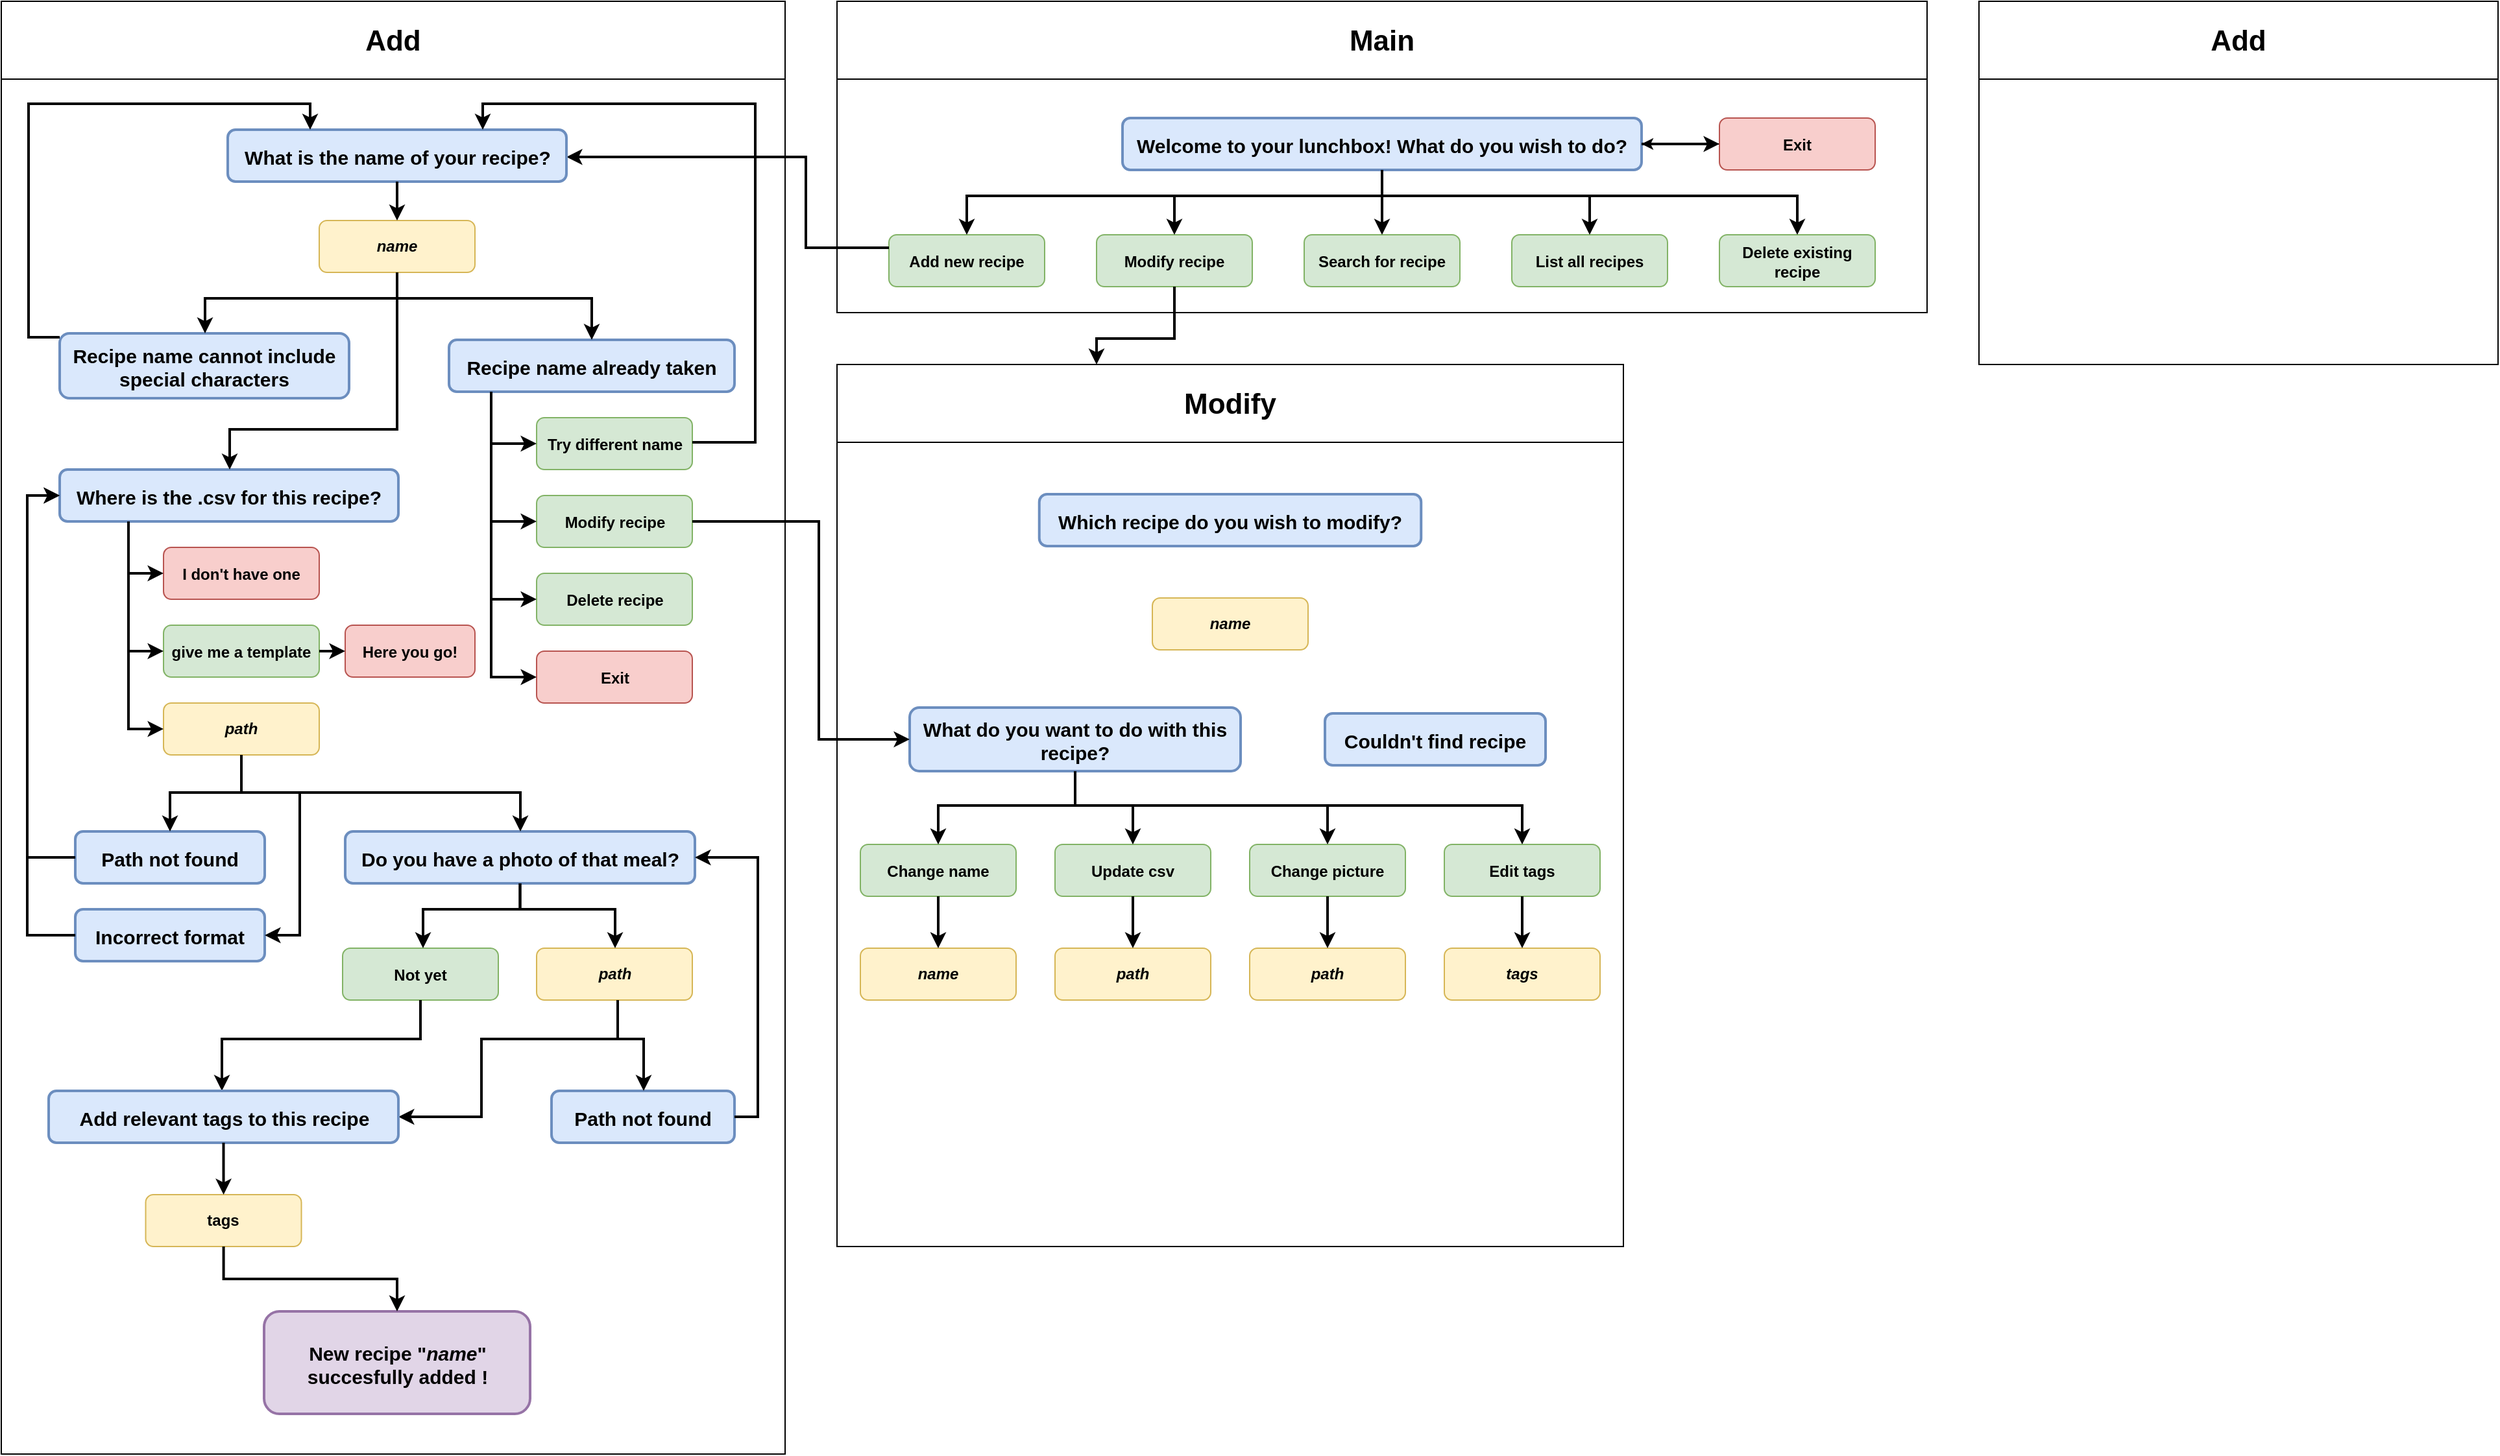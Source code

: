 <mxfile version="24.7.7">
  <diagram id="C5RBs43oDa-KdzZeNtuy" name="Page-1">
    <mxGraphModel dx="2597" dy="1165" grid="1" gridSize="10" guides="1" tooltips="1" connect="1" arrows="1" fold="1" page="1" pageScale="1" pageWidth="827" pageHeight="1169" math="0" shadow="0">
      <root>
        <mxCell id="WIyWlLk6GJQsqaUBKTNV-0" />
        <mxCell id="WIyWlLk6GJQsqaUBKTNV-1" parent="WIyWlLk6GJQsqaUBKTNV-0" />
        <mxCell id="BRY9QioQyw7Z8n5FK-pE-42" value="" style="rounded=0;whiteSpace=wrap;html=1;" vertex="1" parent="WIyWlLk6GJQsqaUBKTNV-1">
          <mxGeometry x="-6" y="40" width="840" height="240" as="geometry" />
        </mxCell>
        <mxCell id="BRY9QioQyw7Z8n5FK-pE-27" value="Welcome to your lunchbox! What do you wish to do?" style="text;html=1;align=center;verticalAlign=middle;whiteSpace=wrap;rounded=1;fontStyle=1;fontSize=15;strokeColor=#6c8ebf;strokeWidth=2;fillColor=#dae8fc;spacingTop=2;" vertex="1" parent="WIyWlLk6GJQsqaUBKTNV-1">
          <mxGeometry x="214" y="130" width="400" height="40" as="geometry" />
        </mxCell>
        <mxCell id="BRY9QioQyw7Z8n5FK-pE-28" value="Add new recipe" style="text;html=1;align=center;verticalAlign=middle;whiteSpace=wrap;rounded=1;fillColor=#d5e8d4;strokeColor=#82b366;spacingTop=2;fontStyle=1" vertex="1" parent="WIyWlLk6GJQsqaUBKTNV-1">
          <mxGeometry x="34" y="220" width="120" height="40" as="geometry" />
        </mxCell>
        <mxCell id="BRY9QioQyw7Z8n5FK-pE-29" value="Modify recipe" style="text;html=1;align=center;verticalAlign=middle;whiteSpace=wrap;rounded=1;fillColor=#d5e8d4;strokeColor=#82b366;spacingTop=2;fontStyle=1" vertex="1" parent="WIyWlLk6GJQsqaUBKTNV-1">
          <mxGeometry x="194" y="220" width="120" height="40" as="geometry" />
        </mxCell>
        <mxCell id="BRY9QioQyw7Z8n5FK-pE-30" value="Search for recipe" style="text;html=1;align=center;verticalAlign=middle;whiteSpace=wrap;rounded=1;fillColor=#d5e8d4;strokeColor=#82b366;spacingTop=2;fontStyle=1" vertex="1" parent="WIyWlLk6GJQsqaUBKTNV-1">
          <mxGeometry x="354" y="220" width="120" height="40" as="geometry" />
        </mxCell>
        <mxCell id="BRY9QioQyw7Z8n5FK-pE-31" value="List all recipes" style="text;html=1;align=center;verticalAlign=middle;whiteSpace=wrap;rounded=1;fillColor=#d5e8d4;strokeColor=#82b366;spacingTop=2;fontStyle=1" vertex="1" parent="WIyWlLk6GJQsqaUBKTNV-1">
          <mxGeometry x="514" y="220" width="120" height="40" as="geometry" />
        </mxCell>
        <mxCell id="BRY9QioQyw7Z8n5FK-pE-32" value="Delete existing recipe" style="text;html=1;align=center;verticalAlign=middle;whiteSpace=wrap;rounded=1;fillColor=#d5e8d4;strokeColor=#82b366;spacingTop=2;fontStyle=1" vertex="1" parent="WIyWlLk6GJQsqaUBKTNV-1">
          <mxGeometry x="674" y="220" width="120" height="40" as="geometry" />
        </mxCell>
        <mxCell id="BRY9QioQyw7Z8n5FK-pE-95" value="" style="edgeStyle=orthogonalEdgeStyle;rounded=0;orthogonalLoop=1;jettySize=auto;html=1;" edge="1" parent="WIyWlLk6GJQsqaUBKTNV-1" source="BRY9QioQyw7Z8n5FK-pE-33" target="BRY9QioQyw7Z8n5FK-pE-27">
          <mxGeometry relative="1" as="geometry" />
        </mxCell>
        <mxCell id="BRY9QioQyw7Z8n5FK-pE-33" value="Exit" style="text;html=1;align=center;verticalAlign=middle;whiteSpace=wrap;rounded=1;fillColor=#f8cecc;strokeColor=#b85450;spacingTop=2;fontStyle=1" vertex="1" parent="WIyWlLk6GJQsqaUBKTNV-1">
          <mxGeometry x="674" y="130" width="120" height="40" as="geometry" />
        </mxCell>
        <mxCell id="BRY9QioQyw7Z8n5FK-pE-34" value="" style="endArrow=classic;html=1;rounded=0;strokeWidth=2;edgeStyle=orthogonalEdgeStyle;" edge="1" parent="WIyWlLk6GJQsqaUBKTNV-1" source="BRY9QioQyw7Z8n5FK-pE-27" target="BRY9QioQyw7Z8n5FK-pE-28">
          <mxGeometry width="50" height="50" relative="1" as="geometry">
            <mxPoint x="414" y="170" as="sourcePoint" />
            <mxPoint x="234" y="200" as="targetPoint" />
            <Array as="points">
              <mxPoint x="414" y="190" />
              <mxPoint x="94" y="190" />
            </Array>
          </mxGeometry>
        </mxCell>
        <mxCell id="BRY9QioQyw7Z8n5FK-pE-35" value="" style="endArrow=classic;html=1;rounded=0;strokeWidth=2;edgeStyle=orthogonalEdgeStyle;" edge="1" parent="WIyWlLk6GJQsqaUBKTNV-1" source="BRY9QioQyw7Z8n5FK-pE-27" target="BRY9QioQyw7Z8n5FK-pE-29">
          <mxGeometry width="50" height="50" relative="1" as="geometry">
            <mxPoint x="224" y="180" as="sourcePoint" />
            <mxPoint x="134" y="220" as="targetPoint" />
            <Array as="points">
              <mxPoint x="414" y="190" />
              <mxPoint x="254" y="190" />
            </Array>
          </mxGeometry>
        </mxCell>
        <mxCell id="BRY9QioQyw7Z8n5FK-pE-38" value="" style="endArrow=classic;html=1;rounded=0;strokeWidth=2;edgeStyle=orthogonalEdgeStyle;" edge="1" parent="WIyWlLk6GJQsqaUBKTNV-1" source="BRY9QioQyw7Z8n5FK-pE-27" target="BRY9QioQyw7Z8n5FK-pE-30">
          <mxGeometry width="50" height="50" relative="1" as="geometry">
            <mxPoint x="414" y="170" as="sourcePoint" />
            <mxPoint x="264" y="220" as="targetPoint" />
          </mxGeometry>
        </mxCell>
        <mxCell id="BRY9QioQyw7Z8n5FK-pE-39" value="" style="endArrow=classic;html=1;rounded=0;strokeWidth=2;edgeStyle=orthogonalEdgeStyle;" edge="1" parent="WIyWlLk6GJQsqaUBKTNV-1" source="BRY9QioQyw7Z8n5FK-pE-27" target="BRY9QioQyw7Z8n5FK-pE-31">
          <mxGeometry width="50" height="50" relative="1" as="geometry">
            <mxPoint x="414" y="170" as="sourcePoint" />
            <mxPoint x="424" y="220" as="targetPoint" />
            <Array as="points">
              <mxPoint x="414" y="190" />
              <mxPoint x="574" y="190" />
            </Array>
          </mxGeometry>
        </mxCell>
        <mxCell id="BRY9QioQyw7Z8n5FK-pE-40" value="" style="endArrow=classic;html=1;rounded=0;strokeWidth=2;edgeStyle=orthogonalEdgeStyle;" edge="1" parent="WIyWlLk6GJQsqaUBKTNV-1" source="BRY9QioQyw7Z8n5FK-pE-27" target="BRY9QioQyw7Z8n5FK-pE-32">
          <mxGeometry width="50" height="50" relative="1" as="geometry">
            <mxPoint x="424" y="180" as="sourcePoint" />
            <mxPoint x="584" y="220" as="targetPoint" />
            <Array as="points">
              <mxPoint x="414" y="190" />
              <mxPoint x="734" y="190" />
            </Array>
          </mxGeometry>
        </mxCell>
        <mxCell id="BRY9QioQyw7Z8n5FK-pE-41" value="" style="endArrow=classic;html=1;rounded=0;strokeWidth=2;edgeStyle=orthogonalEdgeStyle;" edge="1" parent="WIyWlLk6GJQsqaUBKTNV-1" source="BRY9QioQyw7Z8n5FK-pE-27" target="BRY9QioQyw7Z8n5FK-pE-33">
          <mxGeometry width="50" height="50" relative="1" as="geometry">
            <mxPoint x="424" y="180" as="sourcePoint" />
            <mxPoint x="744" y="220" as="targetPoint" />
          </mxGeometry>
        </mxCell>
        <mxCell id="BRY9QioQyw7Z8n5FK-pE-43" value="&lt;b style=&quot;font-size: 22px;&quot;&gt;Main&lt;/b&gt;" style="text;html=1;align=center;verticalAlign=middle;whiteSpace=wrap;rounded=0;strokeColor=default;fontSize=22;spacingTop=2;" vertex="1" parent="WIyWlLk6GJQsqaUBKTNV-1">
          <mxGeometry x="-6" y="40" width="840" height="60" as="geometry" />
        </mxCell>
        <mxCell id="BRY9QioQyw7Z8n5FK-pE-44" value="" style="rounded=0;whiteSpace=wrap;html=1;" vertex="1" parent="WIyWlLk6GJQsqaUBKTNV-1">
          <mxGeometry x="-650" y="40" width="604" height="1120" as="geometry" />
        </mxCell>
        <mxCell id="BRY9QioQyw7Z8n5FK-pE-45" value="&lt;div&gt;Add&lt;/div&gt;" style="text;html=1;align=center;verticalAlign=middle;whiteSpace=wrap;rounded=0;fontSize=22;fontStyle=1;strokeColor=default;spacingTop=2;" vertex="1" parent="WIyWlLk6GJQsqaUBKTNV-1">
          <mxGeometry x="-650" y="40" width="604" height="60" as="geometry" />
        </mxCell>
        <mxCell id="BRY9QioQyw7Z8n5FK-pE-46" value="" style="endArrow=classic;html=1;rounded=0;strokeWidth=2;edgeStyle=orthogonalEdgeStyle;endFill=1;" edge="1" parent="WIyWlLk6GJQsqaUBKTNV-1" source="BRY9QioQyw7Z8n5FK-pE-28" target="BRY9QioQyw7Z8n5FK-pE-58">
          <mxGeometry width="50" height="50" relative="1" as="geometry">
            <mxPoint x="94" y="240" as="sourcePoint" />
            <mxPoint x="144" y="190" as="targetPoint" />
            <Array as="points">
              <mxPoint x="-30" y="230" />
              <mxPoint x="-30" y="160" />
            </Array>
          </mxGeometry>
        </mxCell>
        <mxCell id="BRY9QioQyw7Z8n5FK-pE-47" value="" style="rounded=0;whiteSpace=wrap;html=1;" vertex="1" parent="WIyWlLk6GJQsqaUBKTNV-1">
          <mxGeometry x="-6" y="320" width="606" height="680" as="geometry" />
        </mxCell>
        <mxCell id="BRY9QioQyw7Z8n5FK-pE-48" value="Modify" style="text;html=1;align=center;verticalAlign=middle;whiteSpace=wrap;rounded=0;fontSize=22;fontStyle=1;strokeColor=default;spacingTop=2;" vertex="1" parent="WIyWlLk6GJQsqaUBKTNV-1">
          <mxGeometry x="-6" y="320" width="606" height="60" as="geometry" />
        </mxCell>
        <mxCell id="BRY9QioQyw7Z8n5FK-pE-51" value="" style="rounded=0;whiteSpace=wrap;html=1;" vertex="1" parent="WIyWlLk6GJQsqaUBKTNV-1">
          <mxGeometry x="874" y="40" width="400" height="280" as="geometry" />
        </mxCell>
        <mxCell id="BRY9QioQyw7Z8n5FK-pE-52" value="&lt;div&gt;Add&lt;/div&gt;" style="text;html=1;align=center;verticalAlign=middle;whiteSpace=wrap;rounded=0;fontSize=22;fontStyle=1;strokeColor=default;spacingTop=2;" vertex="1" parent="WIyWlLk6GJQsqaUBKTNV-1">
          <mxGeometry x="874" y="40" width="400" height="60" as="geometry" />
        </mxCell>
        <mxCell id="BRY9QioQyw7Z8n5FK-pE-53" value="" style="endArrow=classic;html=1;rounded=0;strokeWidth=2;edgeStyle=orthogonalEdgeStyle;" edge="1" parent="WIyWlLk6GJQsqaUBKTNV-1" source="BRY9QioQyw7Z8n5FK-pE-29" target="BRY9QioQyw7Z8n5FK-pE-48">
          <mxGeometry width="50" height="50" relative="1" as="geometry">
            <mxPoint x="104" y="260" as="sourcePoint" />
            <mxPoint x="-236" y="330" as="targetPoint" />
            <Array as="points">
              <mxPoint x="254" y="300" />
              <mxPoint x="194" y="300" />
            </Array>
          </mxGeometry>
        </mxCell>
        <mxCell id="BRY9QioQyw7Z8n5FK-pE-58" value="What is the name of your recipe?" style="text;html=1;align=center;verticalAlign=middle;whiteSpace=wrap;rounded=1;fontStyle=1;fontSize=15;strokeColor=#6c8ebf;strokeWidth=2;fillColor=#dae8fc;spacingTop=2;" vertex="1" parent="WIyWlLk6GJQsqaUBKTNV-1">
          <mxGeometry x="-475.5" y="139" width="261" height="40" as="geometry" />
        </mxCell>
        <mxCell id="BRY9QioQyw7Z8n5FK-pE-61" value="Recipe name cannot include special characters" style="text;html=1;align=center;verticalAlign=middle;whiteSpace=wrap;rounded=1;fontStyle=1;fontSize=15;strokeColor=#6c8ebf;strokeWidth=2;fillColor=#dae8fc;spacingTop=2;" vertex="1" parent="WIyWlLk6GJQsqaUBKTNV-1">
          <mxGeometry x="-605" y="296" width="223" height="50" as="geometry" />
        </mxCell>
        <mxCell id="BRY9QioQyw7Z8n5FK-pE-62" value="&lt;div&gt;Recipe name already taken&lt;/div&gt;" style="text;html=1;align=center;verticalAlign=middle;whiteSpace=wrap;rounded=1;fontStyle=1;fontSize=15;strokeColor=#6c8ebf;strokeWidth=2;fillColor=#dae8fc;spacingTop=2;" vertex="1" parent="WIyWlLk6GJQsqaUBKTNV-1">
          <mxGeometry x="-305" y="301" width="220" height="40" as="geometry" />
        </mxCell>
        <mxCell id="BRY9QioQyw7Z8n5FK-pE-64" value="" style="endArrow=classic;html=1;rounded=0;entryX=0.5;entryY=0;entryDx=0;entryDy=0;strokeWidth=2;edgeStyle=orthogonalEdgeStyle;" edge="1" parent="WIyWlLk6GJQsqaUBKTNV-1" source="BRY9QioQyw7Z8n5FK-pE-85" target="BRY9QioQyw7Z8n5FK-pE-62">
          <mxGeometry width="50" height="50" relative="1" as="geometry">
            <mxPoint x="-567" y="219" as="sourcePoint" />
            <mxPoint x="-517" y="169" as="targetPoint" />
            <Array as="points">
              <mxPoint x="-345" y="269" />
              <mxPoint x="-195" y="269" />
            </Array>
          </mxGeometry>
        </mxCell>
        <mxCell id="BRY9QioQyw7Z8n5FK-pE-65" value="" style="endArrow=classic;html=1;rounded=0;strokeWidth=2;edgeStyle=orthogonalEdgeStyle;" edge="1" parent="WIyWlLk6GJQsqaUBKTNV-1" source="BRY9QioQyw7Z8n5FK-pE-85" target="BRY9QioQyw7Z8n5FK-pE-61">
          <mxGeometry width="50" height="50" relative="1" as="geometry">
            <mxPoint x="-270" y="199" as="sourcePoint" />
            <mxPoint x="-189" y="229" as="targetPoint" />
            <Array as="points">
              <mxPoint x="-345" y="269" />
              <mxPoint x="-493" y="269" />
            </Array>
          </mxGeometry>
        </mxCell>
        <mxCell id="BRY9QioQyw7Z8n5FK-pE-68" value="Try different name" style="text;html=1;align=center;verticalAlign=middle;whiteSpace=wrap;rounded=1;fillColor=#d5e8d4;strokeColor=#82b366;spacingTop=2;fontStyle=1" vertex="1" parent="WIyWlLk6GJQsqaUBKTNV-1">
          <mxGeometry x="-237.5" y="361" width="120" height="40" as="geometry" />
        </mxCell>
        <mxCell id="BRY9QioQyw7Z8n5FK-pE-69" value="Modify recipe" style="text;html=1;align=center;verticalAlign=middle;whiteSpace=wrap;rounded=1;fillColor=#d5e8d4;strokeColor=#82b366;spacingTop=2;fontStyle=1" vertex="1" parent="WIyWlLk6GJQsqaUBKTNV-1">
          <mxGeometry x="-237.5" y="421" width="120" height="40" as="geometry" />
        </mxCell>
        <mxCell id="BRY9QioQyw7Z8n5FK-pE-70" value="Delete recipe" style="text;html=1;align=center;verticalAlign=middle;whiteSpace=wrap;rounded=1;fillColor=#d5e8d4;strokeColor=#82b366;spacingTop=2;fontStyle=1" vertex="1" parent="WIyWlLk6GJQsqaUBKTNV-1">
          <mxGeometry x="-237.5" y="481" width="120" height="40" as="geometry" />
        </mxCell>
        <mxCell id="BRY9QioQyw7Z8n5FK-pE-71" value="&lt;div&gt;Exit&lt;/div&gt;" style="text;html=1;align=center;verticalAlign=middle;whiteSpace=wrap;rounded=1;fillColor=#f8cecc;strokeColor=#b85450;spacingTop=2;fontStyle=1" vertex="1" parent="WIyWlLk6GJQsqaUBKTNV-1">
          <mxGeometry x="-237.5" y="541" width="120" height="40" as="geometry" />
        </mxCell>
        <mxCell id="BRY9QioQyw7Z8n5FK-pE-72" value="" style="endArrow=classic;html=1;rounded=0;exitX=0.25;exitY=1;exitDx=0;exitDy=0;strokeWidth=2;edgeStyle=elbowEdgeStyle;entryX=0;entryY=0.5;entryDx=0;entryDy=0;" edge="1" parent="WIyWlLk6GJQsqaUBKTNV-1" target="BRY9QioQyw7Z8n5FK-pE-68">
          <mxGeometry width="50" height="50" relative="1" as="geometry">
            <mxPoint x="-272.5" y="341" as="sourcePoint" />
            <mxPoint x="-427.5" y="461" as="targetPoint" />
            <Array as="points">
              <mxPoint x="-272.5" y="361" />
            </Array>
          </mxGeometry>
        </mxCell>
        <mxCell id="BRY9QioQyw7Z8n5FK-pE-73" value="" style="endArrow=classic;html=1;rounded=0;strokeWidth=2;edgeStyle=elbowEdgeStyle;" edge="1" parent="WIyWlLk6GJQsqaUBKTNV-1" source="BRY9QioQyw7Z8n5FK-pE-62" target="BRY9QioQyw7Z8n5FK-pE-69">
          <mxGeometry width="50" height="50" relative="1" as="geometry">
            <mxPoint x="-272.5" y="381" as="sourcePoint" />
            <mxPoint x="-237.5" y="421" as="targetPoint" />
            <Array as="points">
              <mxPoint x="-272.5" y="401" />
            </Array>
          </mxGeometry>
        </mxCell>
        <mxCell id="BRY9QioQyw7Z8n5FK-pE-74" value="" style="endArrow=classic;html=1;rounded=0;strokeWidth=2;edgeStyle=elbowEdgeStyle;" edge="1" parent="WIyWlLk6GJQsqaUBKTNV-1" source="BRY9QioQyw7Z8n5FK-pE-62" target="BRY9QioQyw7Z8n5FK-pE-70">
          <mxGeometry width="50" height="50" relative="1" as="geometry">
            <mxPoint x="-272.5" y="441" as="sourcePoint" />
            <mxPoint x="-237.5" y="501" as="targetPoint" />
            <Array as="points">
              <mxPoint x="-272.5" y="461" />
            </Array>
          </mxGeometry>
        </mxCell>
        <mxCell id="BRY9QioQyw7Z8n5FK-pE-76" value="" style="endArrow=classic;html=1;rounded=0;strokeWidth=2;edgeStyle=elbowEdgeStyle;" edge="1" parent="WIyWlLk6GJQsqaUBKTNV-1" source="BRY9QioQyw7Z8n5FK-pE-62" target="BRY9QioQyw7Z8n5FK-pE-71">
          <mxGeometry width="50" height="50" relative="1" as="geometry">
            <mxPoint x="-272.5" y="501" as="sourcePoint" />
            <mxPoint x="-237.5" y="561" as="targetPoint" />
            <Array as="points">
              <mxPoint x="-272.5" y="521" />
            </Array>
          </mxGeometry>
        </mxCell>
        <mxCell id="BRY9QioQyw7Z8n5FK-pE-78" value="" style="endArrow=classic;html=1;rounded=0;strokeWidth=2;edgeStyle=orthogonalEdgeStyle;" edge="1" parent="WIyWlLk6GJQsqaUBKTNV-1" source="BRY9QioQyw7Z8n5FK-pE-68" target="BRY9QioQyw7Z8n5FK-pE-58">
          <mxGeometry width="50" height="50" relative="1" as="geometry">
            <mxPoint x="-99" y="289" as="sourcePoint" />
            <mxPoint x="-279" y="129" as="targetPoint" />
            <Array as="points">
              <mxPoint x="-69" y="380" />
              <mxPoint x="-69" y="119" />
              <mxPoint x="-279" y="119" />
            </Array>
          </mxGeometry>
        </mxCell>
        <mxCell id="BRY9QioQyw7Z8n5FK-pE-79" value="" style="endArrow=classic;html=1;rounded=0;strokeWidth=2;edgeStyle=orthogonalEdgeStyle;" edge="1" parent="WIyWlLk6GJQsqaUBKTNV-1" source="BRY9QioQyw7Z8n5FK-pE-61" target="BRY9QioQyw7Z8n5FK-pE-58">
          <mxGeometry width="50" height="50" relative="1" as="geometry">
            <mxPoint x="-232" y="289" as="sourcePoint" />
            <mxPoint x="-412" y="129" as="targetPoint" />
            <Array as="points">
              <mxPoint x="-629" y="299" />
              <mxPoint x="-629" y="119" />
              <mxPoint x="-412" y="119" />
            </Array>
          </mxGeometry>
        </mxCell>
        <mxCell id="BRY9QioQyw7Z8n5FK-pE-80" value="Where is the .csv for this recipe?" style="text;html=1;align=center;verticalAlign=middle;whiteSpace=wrap;rounded=1;fontStyle=1;fontSize=15;strokeColor=#6c8ebf;strokeWidth=2;fillColor=#dae8fc;spacingTop=2;" vertex="1" parent="WIyWlLk6GJQsqaUBKTNV-1">
          <mxGeometry x="-605" y="401" width="261" height="40" as="geometry" />
        </mxCell>
        <mxCell id="BRY9QioQyw7Z8n5FK-pE-82" value="I don&#39;t have one" style="text;html=1;align=center;verticalAlign=middle;whiteSpace=wrap;rounded=1;fillColor=#f8cecc;strokeColor=#b85450;spacingTop=2;fontStyle=1" vertex="1" parent="WIyWlLk6GJQsqaUBKTNV-1">
          <mxGeometry x="-525" y="461" width="120" height="40" as="geometry" />
        </mxCell>
        <mxCell id="BRY9QioQyw7Z8n5FK-pE-83" value="give me a template" style="text;html=1;align=center;verticalAlign=middle;whiteSpace=wrap;rounded=1;fillColor=#d5e8d4;strokeColor=#82b366;spacingTop=2;fontStyle=1" vertex="1" parent="WIyWlLk6GJQsqaUBKTNV-1">
          <mxGeometry x="-525" y="521" width="120" height="40" as="geometry" />
        </mxCell>
        <mxCell id="BRY9QioQyw7Z8n5FK-pE-84" value="&lt;i&gt;path&lt;/i&gt;" style="text;html=1;align=center;verticalAlign=middle;whiteSpace=wrap;rounded=1;fillColor=#fff2cc;strokeColor=#d6b656;spacingTop=0;fontStyle=1" vertex="1" parent="WIyWlLk6GJQsqaUBKTNV-1">
          <mxGeometry x="-525" y="581" width="120" height="40" as="geometry" />
        </mxCell>
        <mxCell id="BRY9QioQyw7Z8n5FK-pE-85" value="&lt;div&gt;&lt;i&gt;name&lt;/i&gt;&lt;/div&gt;" style="text;html=1;align=center;verticalAlign=middle;whiteSpace=wrap;rounded=1;fillColor=#fff2cc;strokeColor=#d6b656;spacingTop=0;fontStyle=1" vertex="1" parent="WIyWlLk6GJQsqaUBKTNV-1">
          <mxGeometry x="-405" y="209" width="120" height="40" as="geometry" />
        </mxCell>
        <mxCell id="BRY9QioQyw7Z8n5FK-pE-86" value="" style="endArrow=classic;html=1;rounded=0;strokeWidth=2;edgeStyle=orthogonalEdgeStyle;" edge="1" parent="WIyWlLk6GJQsqaUBKTNV-1" source="BRY9QioQyw7Z8n5FK-pE-58" target="BRY9QioQyw7Z8n5FK-pE-85">
          <mxGeometry width="50" height="50" relative="1" as="geometry">
            <mxPoint x="-419" y="59" as="sourcePoint" />
            <mxPoint x="-369" y="9" as="targetPoint" />
          </mxGeometry>
        </mxCell>
        <mxCell id="BRY9QioQyw7Z8n5FK-pE-88" value="" style="endArrow=classic;html=1;rounded=0;strokeWidth=2;edgeStyle=elbowEdgeStyle;" edge="1" parent="WIyWlLk6GJQsqaUBKTNV-1" source="BRY9QioQyw7Z8n5FK-pE-80" target="BRY9QioQyw7Z8n5FK-pE-82">
          <mxGeometry width="50" height="50" relative="1" as="geometry">
            <mxPoint x="-552" y="441" as="sourcePoint" />
            <mxPoint x="-517" y="481" as="targetPoint" />
            <Array as="points">
              <mxPoint x="-552" y="481" />
            </Array>
          </mxGeometry>
        </mxCell>
        <mxCell id="BRY9QioQyw7Z8n5FK-pE-89" value="" style="endArrow=classic;html=1;rounded=0;exitX=0.25;exitY=1;exitDx=0;exitDy=0;strokeWidth=2;edgeStyle=elbowEdgeStyle;" edge="1" parent="WIyWlLk6GJQsqaUBKTNV-1" target="BRY9QioQyw7Z8n5FK-pE-83">
          <mxGeometry width="50" height="50" relative="1" as="geometry">
            <mxPoint x="-552" y="481" as="sourcePoint" />
            <mxPoint x="-517" y="541" as="targetPoint" />
            <Array as="points">
              <mxPoint x="-552" y="501" />
            </Array>
          </mxGeometry>
        </mxCell>
        <mxCell id="BRY9QioQyw7Z8n5FK-pE-90" value="" style="endArrow=classic;html=1;rounded=0;exitX=0.25;exitY=1;exitDx=0;exitDy=0;strokeWidth=2;edgeStyle=elbowEdgeStyle;" edge="1" parent="WIyWlLk6GJQsqaUBKTNV-1" target="BRY9QioQyw7Z8n5FK-pE-84">
          <mxGeometry width="50" height="50" relative="1" as="geometry">
            <mxPoint x="-552" y="541" as="sourcePoint" />
            <mxPoint x="-517" y="601" as="targetPoint" />
            <Array as="points">
              <mxPoint x="-552" y="561" />
            </Array>
          </mxGeometry>
        </mxCell>
        <mxCell id="BRY9QioQyw7Z8n5FK-pE-91" value="Path not found" style="text;html=1;align=center;verticalAlign=middle;whiteSpace=wrap;rounded=1;fontStyle=1;fontSize=15;strokeColor=#6c8ebf;strokeWidth=2;fillColor=#dae8fc;spacingTop=2;" vertex="1" parent="WIyWlLk6GJQsqaUBKTNV-1">
          <mxGeometry x="-593" y="680" width="146" height="40" as="geometry" />
        </mxCell>
        <mxCell id="BRY9QioQyw7Z8n5FK-pE-92" value="Here you go!" style="text;html=1;align=center;verticalAlign=middle;whiteSpace=wrap;rounded=1;fillColor=#f8cecc;strokeColor=#b85450;spacingTop=2;fontStyle=1" vertex="1" parent="WIyWlLk6GJQsqaUBKTNV-1">
          <mxGeometry x="-385" y="521" width="100" height="40" as="geometry" />
        </mxCell>
        <mxCell id="BRY9QioQyw7Z8n5FK-pE-93" value="" style="endArrow=classic;html=1;rounded=0;strokeWidth=2;" edge="1" parent="WIyWlLk6GJQsqaUBKTNV-1" source="BRY9QioQyw7Z8n5FK-pE-83" target="BRY9QioQyw7Z8n5FK-pE-92">
          <mxGeometry width="50" height="50" relative="1" as="geometry">
            <mxPoint x="-387" y="531" as="sourcePoint" />
            <mxPoint x="-337" y="481" as="targetPoint" />
          </mxGeometry>
        </mxCell>
        <mxCell id="BRY9QioQyw7Z8n5FK-pE-96" value="" style="endArrow=classic;html=1;rounded=0;strokeWidth=2;edgeStyle=orthogonalEdgeStyle;" edge="1" parent="WIyWlLk6GJQsqaUBKTNV-1" source="BRY9QioQyw7Z8n5FK-pE-84" target="BRY9QioQyw7Z8n5FK-pE-91">
          <mxGeometry width="50" height="50" relative="1" as="geometry">
            <mxPoint x="-707" y="681" as="sourcePoint" />
            <mxPoint x="-657" y="631" as="targetPoint" />
            <Array as="points">
              <mxPoint x="-465" y="650" />
              <mxPoint x="-520" y="650" />
            </Array>
          </mxGeometry>
        </mxCell>
        <mxCell id="BRY9QioQyw7Z8n5FK-pE-97" value="" style="endArrow=classic;html=1;rounded=0;strokeWidth=2;edgeStyle=orthogonalEdgeStyle;" edge="1" parent="WIyWlLk6GJQsqaUBKTNV-1" source="BRY9QioQyw7Z8n5FK-pE-85" target="BRY9QioQyw7Z8n5FK-pE-80">
          <mxGeometry width="50" height="50" relative="1" as="geometry">
            <mxPoint x="-347" y="249" as="sourcePoint" />
            <mxPoint x="-317" y="299" as="targetPoint" />
            <Array as="points">
              <mxPoint x="-345" y="370" />
              <mxPoint x="-474" y="370" />
            </Array>
          </mxGeometry>
        </mxCell>
        <mxCell id="BRY9QioQyw7Z8n5FK-pE-98" value="Do you have a photo of that meal?" style="text;html=1;align=center;verticalAlign=middle;whiteSpace=wrap;rounded=1;fontStyle=1;fontSize=15;strokeColor=#6c8ebf;strokeWidth=2;fillColor=#dae8fc;spacingTop=2;" vertex="1" parent="WIyWlLk6GJQsqaUBKTNV-1">
          <mxGeometry x="-385" y="680" width="269.5" height="40" as="geometry" />
        </mxCell>
        <mxCell id="BRY9QioQyw7Z8n5FK-pE-101" value="&lt;i&gt;path&lt;/i&gt;" style="text;html=1;align=center;verticalAlign=middle;whiteSpace=wrap;rounded=1;fillColor=#fff2cc;strokeColor=#d6b656;spacingTop=0;fontStyle=1" vertex="1" parent="WIyWlLk6GJQsqaUBKTNV-1">
          <mxGeometry x="-237.5" y="770" width="120" height="40" as="geometry" />
        </mxCell>
        <mxCell id="BRY9QioQyw7Z8n5FK-pE-102" value="Not yet" style="text;html=1;align=center;verticalAlign=middle;whiteSpace=wrap;rounded=1;fillColor=#d5e8d4;strokeColor=#82b366;spacingTop=2;fontStyle=1" vertex="1" parent="WIyWlLk6GJQsqaUBKTNV-1">
          <mxGeometry x="-387" y="770" width="120" height="40" as="geometry" />
        </mxCell>
        <mxCell id="BRY9QioQyw7Z8n5FK-pE-103" value="Path not found" style="text;html=1;align=center;verticalAlign=middle;whiteSpace=wrap;rounded=1;fontStyle=1;fontSize=15;strokeColor=#6c8ebf;strokeWidth=2;fillColor=#dae8fc;spacingTop=2;" vertex="1" parent="WIyWlLk6GJQsqaUBKTNV-1">
          <mxGeometry x="-226" y="880" width="141" height="40" as="geometry" />
        </mxCell>
        <mxCell id="BRY9QioQyw7Z8n5FK-pE-105" value="" style="endArrow=classic;html=1;rounded=0;strokeWidth=2;edgeStyle=orthogonalEdgeStyle;" edge="1" parent="WIyWlLk6GJQsqaUBKTNV-1" source="BRY9QioQyw7Z8n5FK-pE-91" target="BRY9QioQyw7Z8n5FK-pE-80">
          <mxGeometry width="50" height="50" relative="1" as="geometry">
            <mxPoint x="-737" y="721" as="sourcePoint" />
            <mxPoint x="-687" y="671" as="targetPoint" />
            <Array as="points">
              <mxPoint x="-630" y="700" />
              <mxPoint x="-630" y="421" />
            </Array>
          </mxGeometry>
        </mxCell>
        <mxCell id="BRY9QioQyw7Z8n5FK-pE-108" value="" style="endArrow=classic;html=1;rounded=0;strokeWidth=2;edgeStyle=orthogonalEdgeStyle;" edge="1" parent="WIyWlLk6GJQsqaUBKTNV-1" source="BRY9QioQyw7Z8n5FK-pE-84" target="BRY9QioQyw7Z8n5FK-pE-98">
          <mxGeometry width="50" height="50" relative="1" as="geometry">
            <mxPoint x="-455" y="611" as="sourcePoint" />
            <mxPoint x="-510" y="651" as="targetPoint" />
            <Array as="points">
              <mxPoint x="-465" y="650" />
              <mxPoint x="-250" y="650" />
            </Array>
          </mxGeometry>
        </mxCell>
        <mxCell id="BRY9QioQyw7Z8n5FK-pE-109" value="" style="endArrow=classic;html=1;rounded=0;strokeWidth=2;edgeStyle=orthogonalEdgeStyle;" edge="1" parent="WIyWlLk6GJQsqaUBKTNV-1" source="BRY9QioQyw7Z8n5FK-pE-98" target="BRY9QioQyw7Z8n5FK-pE-101">
          <mxGeometry width="50" height="50" relative="1" as="geometry">
            <mxPoint x="-300.03" y="730" as="sourcePoint" />
            <mxPoint x="-85.03" y="770" as="targetPoint" />
            <Array as="points">
              <mxPoint x="-250" y="740" />
              <mxPoint x="-177" y="740" />
            </Array>
          </mxGeometry>
        </mxCell>
        <mxCell id="BRY9QioQyw7Z8n5FK-pE-110" value="" style="endArrow=classic;html=1;rounded=0;strokeWidth=2;edgeStyle=orthogonalEdgeStyle;" edge="1" parent="WIyWlLk6GJQsqaUBKTNV-1" source="BRY9QioQyw7Z8n5FK-pE-98" target="BRY9QioQyw7Z8n5FK-pE-102">
          <mxGeometry width="50" height="50" relative="1" as="geometry">
            <mxPoint x="-240" y="730" as="sourcePoint" />
            <mxPoint x="-307" y="780" as="targetPoint" />
            <Array as="points">
              <mxPoint x="-250" y="740" />
              <mxPoint x="-325" y="740" />
            </Array>
          </mxGeometry>
        </mxCell>
        <mxCell id="BRY9QioQyw7Z8n5FK-pE-111" value="New recipe &quot;&lt;i&gt;name&lt;/i&gt;&quot; succesfully added !" style="text;html=1;align=center;verticalAlign=middle;whiteSpace=wrap;rounded=1;fontStyle=1;fontSize=15;strokeColor=#9673a6;strokeWidth=2;fillColor=#e1d5e7;spacingTop=2;" vertex="1" parent="WIyWlLk6GJQsqaUBKTNV-1">
          <mxGeometry x="-447.5" y="1050" width="205" height="79" as="geometry" />
        </mxCell>
        <mxCell id="BRY9QioQyw7Z8n5FK-pE-116" value="" style="endArrow=classic;html=1;rounded=0;strokeWidth=2;edgeStyle=orthogonalEdgeStyle;" edge="1" parent="WIyWlLk6GJQsqaUBKTNV-1" source="BRY9QioQyw7Z8n5FK-pE-102" target="BRY9QioQyw7Z8n5FK-pE-133">
          <mxGeometry width="50" height="50" relative="1" as="geometry">
            <mxPoint x="-385" y="761" as="sourcePoint" />
            <mxPoint x="-507" y="880" as="targetPoint" />
            <Array as="points">
              <mxPoint x="-327" y="840" />
              <mxPoint x="-480" y="840" />
            </Array>
          </mxGeometry>
        </mxCell>
        <mxCell id="BRY9QioQyw7Z8n5FK-pE-117" value="" style="endArrow=classic;html=1;rounded=0;strokeWidth=2;edgeStyle=orthogonalEdgeStyle;" edge="1" parent="WIyWlLk6GJQsqaUBKTNV-1" source="BRY9QioQyw7Z8n5FK-pE-101" target="BRY9QioQyw7Z8n5FK-pE-133">
          <mxGeometry width="50" height="50" relative="1" as="geometry">
            <mxPoint x="-717" y="840" as="sourcePoint" />
            <mxPoint x="-405" y="910" as="targetPoint" />
            <Array as="points">
              <mxPoint x="-175" y="840" />
              <mxPoint x="-280" y="840" />
              <mxPoint x="-280" y="900" />
            </Array>
          </mxGeometry>
        </mxCell>
        <mxCell id="BRY9QioQyw7Z8n5FK-pE-118" value="" style="endArrow=classic;html=1;rounded=0;edgeStyle=orthogonalEdgeStyle;strokeWidth=2;" edge="1" parent="WIyWlLk6GJQsqaUBKTNV-1" source="BRY9QioQyw7Z8n5FK-pE-101" target="BRY9QioQyw7Z8n5FK-pE-103">
          <mxGeometry width="50" height="50" relative="1" as="geometry">
            <mxPoint x="-287" y="970" as="sourcePoint" />
            <mxPoint x="-237" y="920" as="targetPoint" />
            <Array as="points">
              <mxPoint x="-175" y="840" />
              <mxPoint x="-155" y="840" />
            </Array>
          </mxGeometry>
        </mxCell>
        <mxCell id="BRY9QioQyw7Z8n5FK-pE-119" value="" style="endArrow=classic;html=1;rounded=0;edgeStyle=orthogonalEdgeStyle;strokeWidth=2;" edge="1" parent="WIyWlLk6GJQsqaUBKTNV-1" source="BRY9QioQyw7Z8n5FK-pE-103" target="BRY9QioQyw7Z8n5FK-pE-98">
          <mxGeometry width="50" height="50" relative="1" as="geometry">
            <mxPoint x="-497" y="930" as="sourcePoint" />
            <mxPoint x="-447" y="880" as="targetPoint" />
            <Array as="points">
              <mxPoint x="-67" y="900" />
              <mxPoint x="-67" y="700" />
            </Array>
          </mxGeometry>
        </mxCell>
        <mxCell id="BRY9QioQyw7Z8n5FK-pE-125" value="Which recipe do you wish to modify?" style="text;html=1;align=center;verticalAlign=middle;whiteSpace=wrap;rounded=1;fontStyle=1;fontSize=15;strokeColor=#6c8ebf;strokeWidth=2;fillColor=#dae8fc;spacingTop=2;" vertex="1" parent="WIyWlLk6GJQsqaUBKTNV-1">
          <mxGeometry x="149.87" y="420" width="294.25" height="40" as="geometry" />
        </mxCell>
        <mxCell id="BRY9QioQyw7Z8n5FK-pE-126" value="&lt;div&gt;&lt;i&gt;name&lt;/i&gt;&lt;/div&gt;" style="text;html=1;align=center;verticalAlign=middle;whiteSpace=wrap;rounded=1;fillColor=#fff2cc;strokeColor=#d6b656;spacingTop=0;fontStyle=1" vertex="1" parent="WIyWlLk6GJQsqaUBKTNV-1">
          <mxGeometry x="237" y="500" width="120" height="40" as="geometry" />
        </mxCell>
        <mxCell id="BRY9QioQyw7Z8n5FK-pE-127" value="Couldn&#39;t find recipe" style="text;html=1;align=center;verticalAlign=middle;whiteSpace=wrap;rounded=1;fontStyle=1;fontSize=15;strokeColor=#6c8ebf;strokeWidth=2;fillColor=#dae8fc;spacingTop=2;" vertex="1" parent="WIyWlLk6GJQsqaUBKTNV-1">
          <mxGeometry x="370" y="589" width="170" height="40" as="geometry" />
        </mxCell>
        <mxCell id="BRY9QioQyw7Z8n5FK-pE-128" value="&lt;div&gt;What do you want to do with this recipe?&lt;/div&gt;" style="text;html=1;align=center;verticalAlign=middle;whiteSpace=wrap;rounded=1;fontStyle=1;fontSize=15;strokeColor=#6c8ebf;strokeWidth=2;fillColor=#dae8fc;spacingTop=2;" vertex="1" parent="WIyWlLk6GJQsqaUBKTNV-1">
          <mxGeometry x="50" y="584.5" width="255" height="49" as="geometry" />
        </mxCell>
        <mxCell id="BRY9QioQyw7Z8n5FK-pE-129" value="Change name" style="text;html=1;align=center;verticalAlign=middle;whiteSpace=wrap;rounded=1;fillColor=#d5e8d4;strokeColor=#82b366;spacingTop=2;fontStyle=1" vertex="1" parent="WIyWlLk6GJQsqaUBKTNV-1">
          <mxGeometry x="12" y="690" width="120" height="40" as="geometry" />
        </mxCell>
        <mxCell id="BRY9QioQyw7Z8n5FK-pE-130" value="Update csv" style="text;html=1;align=center;verticalAlign=middle;whiteSpace=wrap;rounded=1;fillColor=#d5e8d4;strokeColor=#82b366;spacingTop=2;fontStyle=1" vertex="1" parent="WIyWlLk6GJQsqaUBKTNV-1">
          <mxGeometry x="162" y="690" width="120" height="40" as="geometry" />
        </mxCell>
        <mxCell id="BRY9QioQyw7Z8n5FK-pE-131" value="Change picture" style="text;html=1;align=center;verticalAlign=middle;whiteSpace=wrap;rounded=1;fillColor=#d5e8d4;strokeColor=#82b366;spacingTop=2;fontStyle=1" vertex="1" parent="WIyWlLk6GJQsqaUBKTNV-1">
          <mxGeometry x="312" y="690" width="120" height="40" as="geometry" />
        </mxCell>
        <mxCell id="BRY9QioQyw7Z8n5FK-pE-132" value="Edit tags" style="text;html=1;align=center;verticalAlign=middle;whiteSpace=wrap;rounded=1;fillColor=#d5e8d4;strokeColor=#82b366;spacingTop=2;fontStyle=1" vertex="1" parent="WIyWlLk6GJQsqaUBKTNV-1">
          <mxGeometry x="462" y="690" width="120" height="40" as="geometry" />
        </mxCell>
        <mxCell id="BRY9QioQyw7Z8n5FK-pE-133" value="&lt;div&gt;Add relevant tags to this recipe&lt;/div&gt;" style="text;html=1;align=center;verticalAlign=middle;whiteSpace=wrap;rounded=1;fontStyle=1;fontSize=15;strokeColor=#6c8ebf;strokeWidth=2;fillColor=#dae8fc;spacingTop=2;" vertex="1" parent="WIyWlLk6GJQsqaUBKTNV-1">
          <mxGeometry x="-613.5" y="880" width="269.5" height="40" as="geometry" />
        </mxCell>
        <mxCell id="BRY9QioQyw7Z8n5FK-pE-134" value="&lt;div&gt;tags&lt;/div&gt;" style="text;html=1;align=center;verticalAlign=middle;whiteSpace=wrap;rounded=1;fillColor=#fff2cc;strokeColor=#d6b656;spacingTop=0;fontStyle=1" vertex="1" parent="WIyWlLk6GJQsqaUBKTNV-1">
          <mxGeometry x="-538.75" y="960" width="120" height="40" as="geometry" />
        </mxCell>
        <mxCell id="BRY9QioQyw7Z8n5FK-pE-135" value="" style="endArrow=classic;html=1;rounded=0;edgeStyle=orthogonalEdgeStyle;strokeWidth=2;" edge="1" parent="WIyWlLk6GJQsqaUBKTNV-1" source="BRY9QioQyw7Z8n5FK-pE-133" target="BRY9QioQyw7Z8n5FK-pE-134">
          <mxGeometry width="50" height="50" relative="1" as="geometry">
            <mxPoint x="-530" y="1020" as="sourcePoint" />
            <mxPoint x="-480" y="970" as="targetPoint" />
          </mxGeometry>
        </mxCell>
        <mxCell id="BRY9QioQyw7Z8n5FK-pE-136" value="" style="endArrow=classic;html=1;rounded=0;edgeStyle=orthogonalEdgeStyle;strokeWidth=2;" edge="1" parent="WIyWlLk6GJQsqaUBKTNV-1" source="BRY9QioQyw7Z8n5FK-pE-134" target="BRY9QioQyw7Z8n5FK-pE-111">
          <mxGeometry width="50" height="50" relative="1" as="geometry">
            <mxPoint x="-469" y="930" as="sourcePoint" />
            <mxPoint x="-470" y="980" as="targetPoint" />
          </mxGeometry>
        </mxCell>
        <mxCell id="BRY9QioQyw7Z8n5FK-pE-137" value="" style="endArrow=classic;html=1;rounded=0;edgeStyle=orthogonalEdgeStyle;strokeWidth=2;" edge="1" parent="WIyWlLk6GJQsqaUBKTNV-1" source="BRY9QioQyw7Z8n5FK-pE-69" target="BRY9QioQyw7Z8n5FK-pE-128">
          <mxGeometry width="50" height="50" relative="1" as="geometry">
            <mxPoint x="-820" y="770" as="sourcePoint" />
            <mxPoint x="-770" y="720" as="targetPoint" />
            <Array as="points">
              <mxPoint x="-20" y="441" />
              <mxPoint x="-20" y="609" />
            </Array>
          </mxGeometry>
        </mxCell>
        <mxCell id="BRY9QioQyw7Z8n5FK-pE-139" value="&lt;i&gt;name&lt;/i&gt;" style="text;html=1;align=center;verticalAlign=middle;whiteSpace=wrap;rounded=1;fillColor=#fff2cc;strokeColor=#d6b656;spacingTop=0;fontStyle=1" vertex="1" parent="WIyWlLk6GJQsqaUBKTNV-1">
          <mxGeometry x="12" y="770" width="120" height="40" as="geometry" />
        </mxCell>
        <mxCell id="BRY9QioQyw7Z8n5FK-pE-140" value="path" style="text;html=1;align=center;verticalAlign=middle;whiteSpace=wrap;rounded=1;fillColor=#fff2cc;strokeColor=#d6b656;spacingTop=0;fontStyle=3" vertex="1" parent="WIyWlLk6GJQsqaUBKTNV-1">
          <mxGeometry x="162" y="770" width="120" height="40" as="geometry" />
        </mxCell>
        <mxCell id="BRY9QioQyw7Z8n5FK-pE-141" value="path" style="text;html=1;align=center;verticalAlign=middle;whiteSpace=wrap;rounded=1;fillColor=#fff2cc;strokeColor=#d6b656;spacingTop=0;fontStyle=3" vertex="1" parent="WIyWlLk6GJQsqaUBKTNV-1">
          <mxGeometry x="312" y="770" width="120" height="40" as="geometry" />
        </mxCell>
        <mxCell id="BRY9QioQyw7Z8n5FK-pE-142" value="tags" style="text;html=1;align=center;verticalAlign=middle;whiteSpace=wrap;rounded=1;fillColor=#fff2cc;strokeColor=#d6b656;spacingTop=0;fontStyle=3" vertex="1" parent="WIyWlLk6GJQsqaUBKTNV-1">
          <mxGeometry x="462" y="770" width="120" height="40" as="geometry" />
        </mxCell>
        <mxCell id="BRY9QioQyw7Z8n5FK-pE-145" value="Incorrect format" style="text;html=1;align=center;verticalAlign=middle;whiteSpace=wrap;rounded=1;fontStyle=1;fontSize=15;strokeColor=#6c8ebf;strokeWidth=2;fillColor=#dae8fc;spacingTop=2;" vertex="1" parent="WIyWlLk6GJQsqaUBKTNV-1">
          <mxGeometry x="-593" y="740" width="146" height="40" as="geometry" />
        </mxCell>
        <mxCell id="BRY9QioQyw7Z8n5FK-pE-146" value="" style="endArrow=classic;html=1;rounded=0;edgeStyle=orthogonalEdgeStyle;strokeWidth=2;" edge="1" parent="WIyWlLk6GJQsqaUBKTNV-1" source="BRY9QioQyw7Z8n5FK-pE-84" target="BRY9QioQyw7Z8n5FK-pE-145">
          <mxGeometry width="50" height="50" relative="1" as="geometry">
            <mxPoint x="-870" y="800" as="sourcePoint" />
            <mxPoint x="-820" y="750" as="targetPoint" />
            <Array as="points">
              <mxPoint x="-465" y="650" />
              <mxPoint x="-420" y="650" />
              <mxPoint x="-420" y="760" />
            </Array>
          </mxGeometry>
        </mxCell>
        <mxCell id="BRY9QioQyw7Z8n5FK-pE-147" value="" style="endArrow=classic;html=1;rounded=0;edgeStyle=orthogonalEdgeStyle;strokeWidth=2;" edge="1" parent="WIyWlLk6GJQsqaUBKTNV-1" source="BRY9QioQyw7Z8n5FK-pE-145" target="BRY9QioQyw7Z8n5FK-pE-80">
          <mxGeometry width="50" height="50" relative="1" as="geometry">
            <mxPoint x="-810" y="690" as="sourcePoint" />
            <mxPoint x="-760" y="640" as="targetPoint" />
            <Array as="points">
              <mxPoint x="-630" y="760" />
              <mxPoint x="-630" y="421" />
            </Array>
          </mxGeometry>
        </mxCell>
        <mxCell id="BRY9QioQyw7Z8n5FK-pE-148" value="" style="endArrow=classic;html=1;rounded=0;edgeStyle=orthogonalEdgeStyle;strokeWidth=2;" edge="1" parent="WIyWlLk6GJQsqaUBKTNV-1" source="BRY9QioQyw7Z8n5FK-pE-128" target="BRY9QioQyw7Z8n5FK-pE-129">
          <mxGeometry width="50" height="50" relative="1" as="geometry">
            <mxPoint x="-50" y="790" as="sourcePoint" />
            <mxPoint y="740" as="targetPoint" />
            <Array as="points">
              <mxPoint x="178" y="660" />
              <mxPoint x="72" y="660" />
            </Array>
          </mxGeometry>
        </mxCell>
        <mxCell id="BRY9QioQyw7Z8n5FK-pE-149" value="" style="endArrow=classic;html=1;rounded=0;edgeStyle=orthogonalEdgeStyle;strokeWidth=2;" edge="1" parent="WIyWlLk6GJQsqaUBKTNV-1" source="BRY9QioQyw7Z8n5FK-pE-128" target="BRY9QioQyw7Z8n5FK-pE-130">
          <mxGeometry width="50" height="50" relative="1" as="geometry">
            <mxPoint x="-740" y="690" as="sourcePoint" />
            <mxPoint x="-690" y="640" as="targetPoint" />
            <Array as="points">
              <mxPoint x="178" y="660" />
              <mxPoint x="222" y="660" />
            </Array>
          </mxGeometry>
        </mxCell>
        <mxCell id="BRY9QioQyw7Z8n5FK-pE-150" value="" style="endArrow=classic;html=1;rounded=0;edgeStyle=orthogonalEdgeStyle;strokeWidth=2;" edge="1" parent="WIyWlLk6GJQsqaUBKTNV-1" source="BRY9QioQyw7Z8n5FK-pE-128" target="BRY9QioQyw7Z8n5FK-pE-131">
          <mxGeometry width="50" height="50" relative="1" as="geometry">
            <mxPoint x="199" y="644" as="sourcePoint" />
            <mxPoint x="222" y="690" as="targetPoint" />
            <Array as="points">
              <mxPoint x="178" y="660" />
              <mxPoint x="372" y="660" />
            </Array>
          </mxGeometry>
        </mxCell>
        <mxCell id="BRY9QioQyw7Z8n5FK-pE-151" value="" style="endArrow=classic;html=1;rounded=0;edgeStyle=orthogonalEdgeStyle;strokeWidth=2;" edge="1" parent="WIyWlLk6GJQsqaUBKTNV-1" source="BRY9QioQyw7Z8n5FK-pE-128" target="BRY9QioQyw7Z8n5FK-pE-132">
          <mxGeometry width="50" height="50" relative="1" as="geometry">
            <mxPoint x="240" y="644" as="sourcePoint" />
            <mxPoint x="339" y="690" as="targetPoint" />
            <Array as="points">
              <mxPoint x="178" y="660" />
              <mxPoint x="522" y="660" />
            </Array>
          </mxGeometry>
        </mxCell>
        <mxCell id="BRY9QioQyw7Z8n5FK-pE-152" value="" style="endArrow=classic;html=1;rounded=0;strokeWidth=2;edgeStyle=orthogonalEdgeStyle;" edge="1" parent="WIyWlLk6GJQsqaUBKTNV-1" source="BRY9QioQyw7Z8n5FK-pE-129" target="BRY9QioQyw7Z8n5FK-pE-139">
          <mxGeometry width="50" height="50" relative="1" as="geometry">
            <mxPoint x="180" y="1130" as="sourcePoint" />
            <mxPoint x="230" y="1080" as="targetPoint" />
          </mxGeometry>
        </mxCell>
        <mxCell id="BRY9QioQyw7Z8n5FK-pE-153" value="" style="endArrow=classic;html=1;rounded=0;strokeWidth=2;edgeStyle=orthogonalEdgeStyle;" edge="1" parent="WIyWlLk6GJQsqaUBKTNV-1" source="BRY9QioQyw7Z8n5FK-pE-130" target="BRY9QioQyw7Z8n5FK-pE-140">
          <mxGeometry width="50" height="50" relative="1" as="geometry">
            <mxPoint x="82" y="740" as="sourcePoint" />
            <mxPoint x="82" y="780" as="targetPoint" />
          </mxGeometry>
        </mxCell>
        <mxCell id="BRY9QioQyw7Z8n5FK-pE-154" value="" style="endArrow=classic;html=1;rounded=0;strokeWidth=2;edgeStyle=orthogonalEdgeStyle;" edge="1" parent="WIyWlLk6GJQsqaUBKTNV-1" source="BRY9QioQyw7Z8n5FK-pE-131" target="BRY9QioQyw7Z8n5FK-pE-141">
          <mxGeometry width="50" height="50" relative="1" as="geometry">
            <mxPoint x="232" y="740" as="sourcePoint" />
            <mxPoint x="232" y="780" as="targetPoint" />
          </mxGeometry>
        </mxCell>
        <mxCell id="BRY9QioQyw7Z8n5FK-pE-155" value="" style="endArrow=classic;html=1;rounded=0;strokeWidth=2;edgeStyle=orthogonalEdgeStyle;" edge="1" parent="WIyWlLk6GJQsqaUBKTNV-1" source="BRY9QioQyw7Z8n5FK-pE-132" target="BRY9QioQyw7Z8n5FK-pE-142">
          <mxGeometry width="50" height="50" relative="1" as="geometry">
            <mxPoint x="382" y="740" as="sourcePoint" />
            <mxPoint x="382" y="780" as="targetPoint" />
          </mxGeometry>
        </mxCell>
      </root>
    </mxGraphModel>
  </diagram>
</mxfile>
